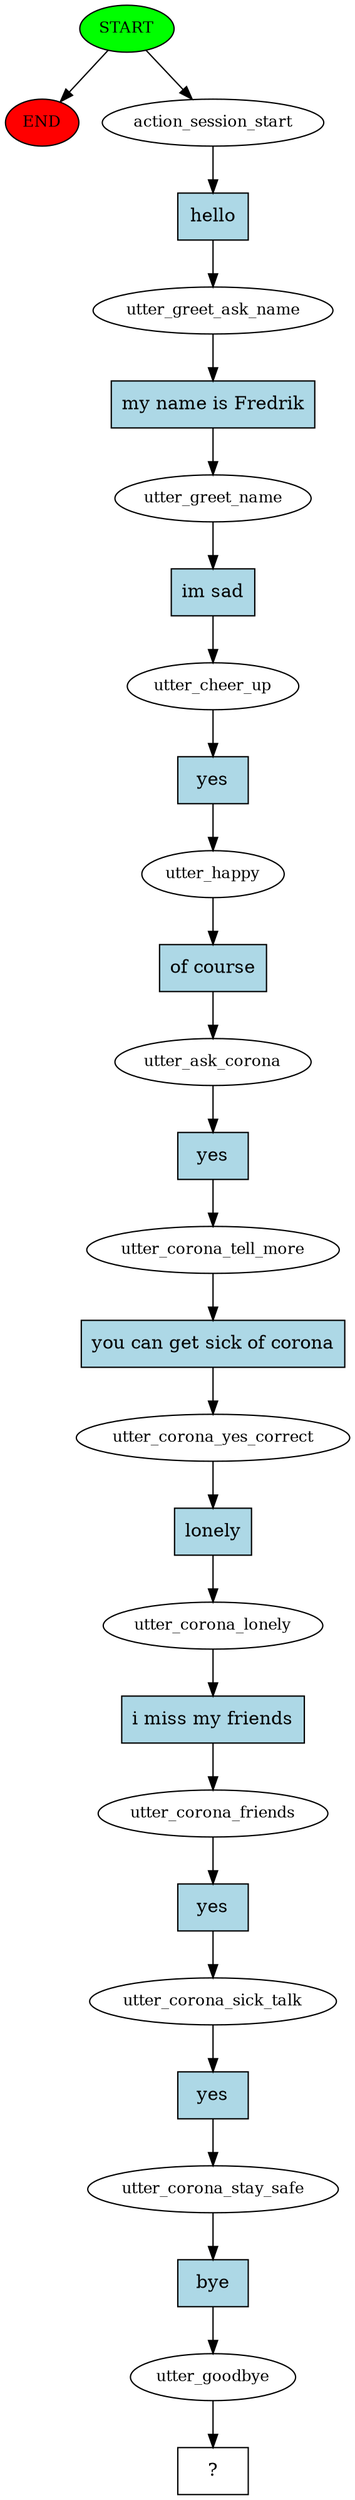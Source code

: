 digraph  {
0 [class="start active", fillcolor=green, fontsize=12, label=START, style=filled];
"-1" [class=end, fillcolor=red, fontsize=12, label=END, style=filled];
1 [class=active, fontsize=12, label=action_session_start];
2 [class=active, fontsize=12, label=utter_greet_ask_name];
3 [class=active, fontsize=12, label=utter_greet_name];
4 [class=active, fontsize=12, label=utter_cheer_up];
5 [class=active, fontsize=12, label=utter_happy];
6 [class=active, fontsize=12, label=utter_ask_corona];
7 [class=active, fontsize=12, label=utter_corona_tell_more];
8 [class=active, fontsize=12, label=utter_corona_yes_correct];
9 [class=active, fontsize=12, label=utter_corona_lonely];
10 [class=active, fontsize=12, label=utter_corona_friends];
11 [class=active, fontsize=12, label=utter_corona_sick_talk];
12 [class=active, fontsize=12, label=utter_corona_stay_safe];
13 [class=active, fontsize=12, label=utter_goodbye];
14 [class="intent dashed active", label="  ?  ", shape=rect];
15 [class="intent active", fillcolor=lightblue, label=hello, shape=rect, style=filled];
16 [class="intent active", fillcolor=lightblue, label="my name is Fredrik", shape=rect, style=filled];
17 [class="intent active", fillcolor=lightblue, label="im sad", shape=rect, style=filled];
18 [class="intent active", fillcolor=lightblue, label=yes, shape=rect, style=filled];
19 [class="intent active", fillcolor=lightblue, label="of course", shape=rect, style=filled];
20 [class="intent active", fillcolor=lightblue, label=yes, shape=rect, style=filled];
21 [class="intent active", fillcolor=lightblue, label="you can get sick of corona", shape=rect, style=filled];
22 [class="intent active", fillcolor=lightblue, label=lonely, shape=rect, style=filled];
23 [class="intent active", fillcolor=lightblue, label="i miss my friends", shape=rect, style=filled];
24 [class="intent active", fillcolor=lightblue, label=yes, shape=rect, style=filled];
25 [class="intent active", fillcolor=lightblue, label=yes, shape=rect, style=filled];
26 [class="intent active", fillcolor=lightblue, label=bye, shape=rect, style=filled];
0 -> "-1"  [class="", key=NONE, label=""];
0 -> 1  [class=active, key=NONE, label=""];
1 -> 15  [class=active, key=0];
2 -> 16  [class=active, key=0];
3 -> 17  [class=active, key=0];
4 -> 18  [class=active, key=0];
5 -> 19  [class=active, key=0];
6 -> 20  [class=active, key=0];
7 -> 21  [class=active, key=0];
8 -> 22  [class=active, key=0];
9 -> 23  [class=active, key=0];
10 -> 24  [class=active, key=0];
11 -> 25  [class=active, key=0];
12 -> 26  [class=active, key=0];
13 -> 14  [class=active, key=NONE, label=""];
15 -> 2  [class=active, key=0];
16 -> 3  [class=active, key=0];
17 -> 4  [class=active, key=0];
18 -> 5  [class=active, key=0];
19 -> 6  [class=active, key=0];
20 -> 7  [class=active, key=0];
21 -> 8  [class=active, key=0];
22 -> 9  [class=active, key=0];
23 -> 10  [class=active, key=0];
24 -> 11  [class=active, key=0];
25 -> 12  [class=active, key=0];
26 -> 13  [class=active, key=0];
}

